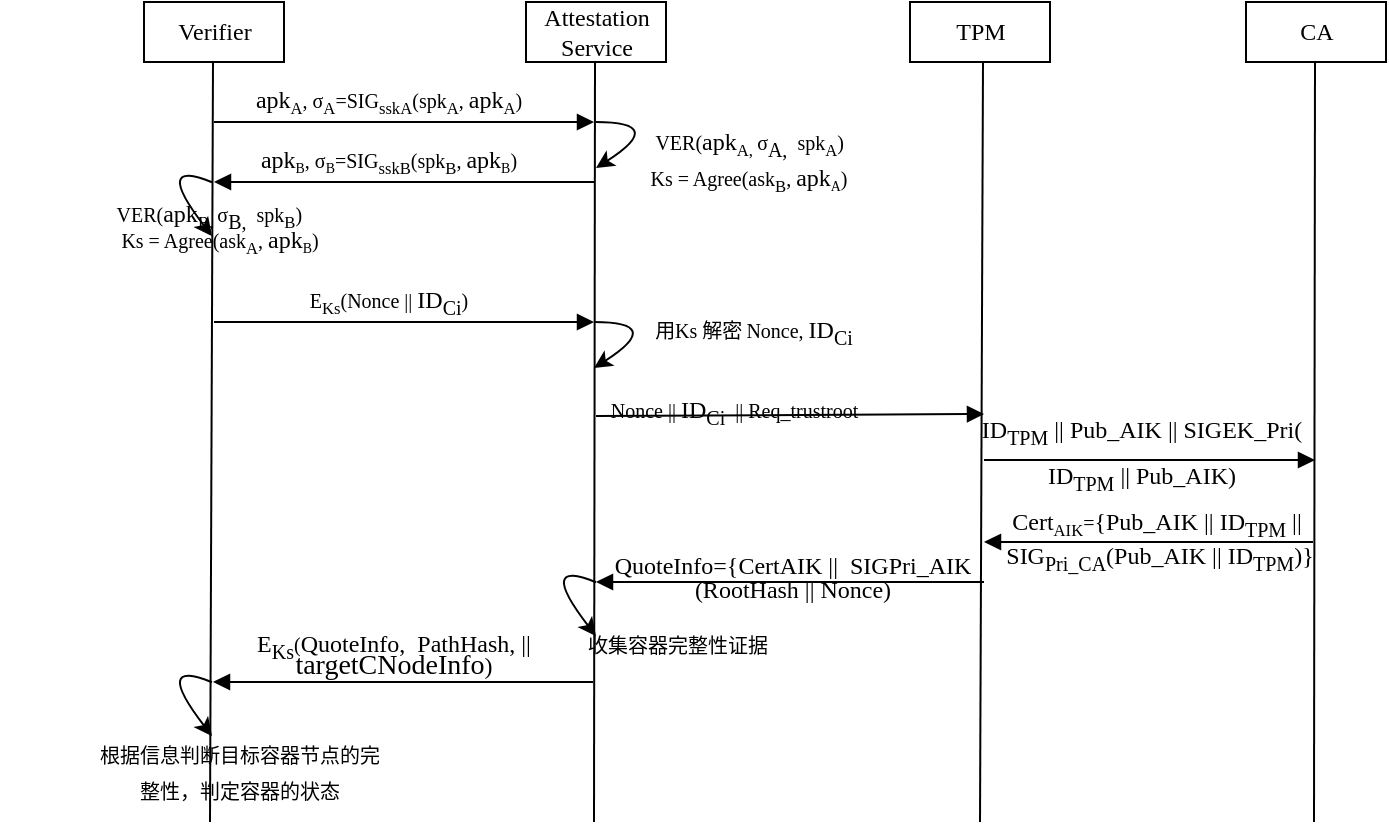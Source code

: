 <mxfile version="15.6.6" type="github">
  <diagram id="kgpKYQtTHZ0yAKxKKP6v" name="Page-1">
    <mxGraphModel dx="716" dy="339" grid="1" gridSize="10" guides="1" tooltips="1" connect="1" arrows="1" fold="1" page="1" pageScale="1" pageWidth="850" pageHeight="1100" math="0" shadow="0">
      <root>
        <mxCell id="0" />
        <mxCell id="1" parent="0" />
        <mxCell id="3nuBFxr9cyL0pnOWT2aG-8" value="" style="verticalAlign=bottom;endArrow=block;shadow=0;strokeWidth=1;strokeColor=default;labelBackgroundColor=default;fontColor=default;" parent="1" edge="1">
          <mxGeometry x="0.105" y="10" relative="1" as="geometry">
            <mxPoint x="125" y="140" as="sourcePoint" />
            <mxPoint x="315" y="140" as="targetPoint" />
            <mxPoint as="offset" />
          </mxGeometry>
        </mxCell>
        <mxCell id="3nuBFxr9cyL0pnOWT2aG-9" value="" style="verticalAlign=bottom;endArrow=block;shadow=0;strokeWidth=1;strokeColor=default;labelBackgroundColor=default;fontColor=default;" parent="1" edge="1">
          <mxGeometry relative="1" as="geometry">
            <mxPoint x="315" y="170" as="sourcePoint" />
            <mxPoint x="125" y="170" as="targetPoint" />
          </mxGeometry>
        </mxCell>
        <mxCell id="iT2Es9Pk35DtaAPZAGi2-2" value="" style="curved=1;endArrow=classic;html=1;rounded=0;fontColor=default;exitX=0.5;exitY=0.607;exitDx=0;exitDy=0;exitPerimeter=0;strokeColor=default;labelBackgroundColor=default;" parent="1" edge="1">
          <mxGeometry width="50" height="50" relative="1" as="geometry">
            <mxPoint x="124" y="170.1" as="sourcePoint" />
            <mxPoint x="124" y="197" as="targetPoint" />
            <Array as="points">
              <mxPoint x="94" y="158" />
            </Array>
          </mxGeometry>
        </mxCell>
        <mxCell id="cxg8VYLrWTQ5vml7Au2z-1" value="Verifier" style="html=1;fontFamily=Times New Roman;fontColor=default;fillColor=default;strokeColor=default;" vertex="1" parent="1">
          <mxGeometry x="90" y="80" width="70" height="30" as="geometry" />
        </mxCell>
        <mxCell id="cxg8VYLrWTQ5vml7Au2z-2" value="" style="endArrow=none;html=1;rounded=0;fontFamily=Times New Roman;fontColor=default;strokeColor=default;labelBackgroundColor=default;fillColor=default;" edge="1" parent="1">
          <mxGeometry width="50" height="50" relative="1" as="geometry">
            <mxPoint x="123" y="490" as="sourcePoint" />
            <mxPoint x="124.5" y="110" as="targetPoint" />
          </mxGeometry>
        </mxCell>
        <mxCell id="cxg8VYLrWTQ5vml7Au2z-3" value="Attestation&lt;br&gt;Service" style="html=1;fontFamily=Times New Roman;fontColor=default;fillColor=default;strokeColor=default;" vertex="1" parent="1">
          <mxGeometry x="281" y="80" width="70" height="30" as="geometry" />
        </mxCell>
        <mxCell id="cxg8VYLrWTQ5vml7Au2z-4" value="" style="endArrow=none;html=1;rounded=0;fontFamily=Times New Roman;fontColor=default;strokeColor=default;labelBackgroundColor=default;fillColor=default;" edge="1" parent="1">
          <mxGeometry width="50" height="50" relative="1" as="geometry">
            <mxPoint x="315" y="490" as="sourcePoint" />
            <mxPoint x="315.5" y="110" as="targetPoint" />
          </mxGeometry>
        </mxCell>
        <mxCell id="cxg8VYLrWTQ5vml7Au2z-5" value="TPM" style="html=1;fontFamily=Times New Roman;fontColor=default;fillColor=default;strokeColor=default;" vertex="1" parent="1">
          <mxGeometry x="473" y="80" width="70" height="30" as="geometry" />
        </mxCell>
        <mxCell id="cxg8VYLrWTQ5vml7Au2z-6" value="" style="endArrow=none;html=1;rounded=0;fontFamily=Times New Roman;fontColor=default;strokeColor=default;labelBackgroundColor=default;fillColor=default;" edge="1" parent="1">
          <mxGeometry width="50" height="50" relative="1" as="geometry">
            <mxPoint x="508" y="490" as="sourcePoint" />
            <mxPoint x="509.5" y="110" as="targetPoint" />
          </mxGeometry>
        </mxCell>
        <mxCell id="cxg8VYLrWTQ5vml7Au2z-7" value="CA" style="html=1;fontFamily=Times New Roman;fontColor=default;fillColor=default;strokeColor=default;" vertex="1" parent="1">
          <mxGeometry x="641" y="80" width="70" height="30" as="geometry" />
        </mxCell>
        <mxCell id="cxg8VYLrWTQ5vml7Au2z-8" value="" style="endArrow=none;html=1;rounded=0;fontFamily=Times New Roman;fontColor=default;strokeColor=default;labelBackgroundColor=default;fillColor=default;" edge="1" parent="1">
          <mxGeometry width="50" height="50" relative="1" as="geometry">
            <mxPoint x="675" y="490" as="sourcePoint" />
            <mxPoint x="675.5" y="110" as="targetPoint" />
          </mxGeometry>
        </mxCell>
        <mxCell id="cxg8VYLrWTQ5vml7Au2z-15" value="apk&lt;span style=&quot;font-size: 10px&quot;&gt;&lt;sub&gt;A&lt;/sub&gt;, σ&lt;sub&gt;A&lt;/sub&gt;=SIG&lt;sub&gt;sskA&lt;/sub&gt;(spk&lt;sub&gt;A&lt;/sub&gt;,&amp;nbsp;&lt;/span&gt;apk&lt;span style=&quot;font-size: 10px&quot;&gt;&lt;sub&gt;A&lt;/sub&gt;&lt;/span&gt;&lt;span style=&quot;font-size: 10px&quot;&gt;)&lt;/span&gt;&lt;sub&gt;&lt;span style=&quot;font-size: 8px&quot;&gt;&amp;nbsp;&amp;nbsp;&lt;/span&gt;&lt;/sub&gt;" style="rounded=0;whiteSpace=wrap;html=1;fontFamily=Times New Roman;fontColor=default;strokeColor=none;fillColor=none;" vertex="1" parent="1">
          <mxGeometry x="110" y="120" width="209" height="20" as="geometry" />
        </mxCell>
        <mxCell id="cxg8VYLrWTQ5vml7Au2z-16" value="apk&lt;span style=&quot;font-size: 8.333px&quot;&gt;&lt;sub&gt;B&lt;/sub&gt;&lt;/span&gt;&lt;span style=&quot;font-size: 10px&quot;&gt;, σ&lt;/span&gt;&lt;span style=&quot;font-size: 8.333px&quot;&gt;&lt;sub&gt;B&lt;/sub&gt;&lt;/span&gt;&lt;span style=&quot;font-size: 10px&quot;&gt;=SIG&lt;sub&gt;sskB&lt;/sub&gt;(spk&lt;sub&gt;B&lt;/sub&gt;&lt;/span&gt;&lt;span style=&quot;font-size: 10px&quot;&gt;,&amp;nbsp;&lt;/span&gt;apk&lt;span style=&quot;font-size: 8.333px&quot;&gt;&lt;sub&gt;B&lt;/sub&gt;&lt;/span&gt;&lt;span style=&quot;font-size: 10px&quot;&gt;)&lt;/span&gt;&lt;sub&gt;&lt;span style=&quot;font-size: 8px&quot;&gt;&amp;nbsp;&amp;nbsp;&lt;/span&gt;&lt;/sub&gt;" style="rounded=0;whiteSpace=wrap;html=1;fontFamily=Times New Roman;fontColor=default;strokeColor=none;fillColor=none;" vertex="1" parent="1">
          <mxGeometry x="110" y="150" width="209" height="20" as="geometry" />
        </mxCell>
        <mxCell id="cxg8VYLrWTQ5vml7Au2z-17" value="" style="curved=1;endArrow=classic;html=1;rounded=0;fontColor=default;strokeColor=default;labelBackgroundColor=default;entryX=0.957;entryY=1;entryDx=0;entryDy=0;entryPerimeter=0;" edge="1" parent="1">
          <mxGeometry width="50" height="50" relative="1" as="geometry">
            <mxPoint x="316" y="140" as="sourcePoint" />
            <mxPoint x="316.013" y="163" as="targetPoint" />
            <Array as="points">
              <mxPoint x="352" y="140" />
            </Array>
          </mxGeometry>
        </mxCell>
        <mxCell id="cxg8VYLrWTQ5vml7Au2z-19" value="&lt;span style=&quot;font-size: 10px&quot;&gt;VER(&lt;/span&gt;apk&lt;span style=&quot;font-size: 10px&quot;&gt;&lt;sub&gt;B,&amp;nbsp;&lt;/sub&gt;&lt;/span&gt;&lt;span style=&quot;font-size: 10px&quot;&gt;σ&lt;/span&gt;&lt;sub&gt;B,&amp;nbsp;&amp;nbsp;&lt;/sub&gt;&lt;span style=&quot;font-size: 10px&quot;&gt;spk&lt;sub&gt;B&lt;/sub&gt;&lt;/span&gt;&lt;span style=&quot;font-size: 10px&quot;&gt;)&lt;/span&gt;&lt;span style=&quot;font-size: 8px&quot;&gt;&lt;sub&gt;&amp;nbsp;&lt;/sub&gt;&lt;/span&gt;&lt;sub&gt;&lt;span style=&quot;font-size: 8px&quot;&gt;&lt;br&gt;&lt;/span&gt;&lt;/sub&gt;" style="rounded=0;whiteSpace=wrap;html=1;fontFamily=Times New Roman;fontColor=default;strokeColor=none;fillColor=none;" vertex="1" parent="1">
          <mxGeometry x="18.5" y="177" width="209" height="20" as="geometry" />
        </mxCell>
        <mxCell id="cxg8VYLrWTQ5vml7Au2z-20" value="&lt;span style=&quot;font-size: 10px&quot;&gt;Ks = Agree(ask&lt;sub&gt;A&lt;/sub&gt;&lt;/span&gt;&lt;span style=&quot;font-size: 10px&quot;&gt;,&amp;nbsp;&lt;/span&gt;apk&lt;span style=&quot;font-size: 8.333px&quot;&gt;&lt;sub&gt;B&lt;/sub&gt;&lt;/span&gt;&lt;span style=&quot;font-size: 10px&quot;&gt;)&lt;/span&gt;&lt;sub&gt;&lt;span style=&quot;font-size: 8px&quot;&gt;&amp;nbsp;&amp;nbsp;&lt;/span&gt;&lt;/sub&gt;" style="rounded=0;whiteSpace=wrap;html=1;fontFamily=Times New Roman;fontColor=default;strokeColor=none;fillColor=none;" vertex="1" parent="1">
          <mxGeometry x="40" y="190" width="180" height="20" as="geometry" />
        </mxCell>
        <mxCell id="cxg8VYLrWTQ5vml7Au2z-21" value="&lt;span style=&quot;font-size: 10px&quot;&gt;VER(&lt;/span&gt;apk&lt;span style=&quot;font-size: 10px&quot;&gt;&lt;sub&gt;A,&amp;nbsp;&lt;/sub&gt;&lt;/span&gt;&lt;span style=&quot;font-size: 10px&quot;&gt;σ&lt;/span&gt;&lt;sub&gt;A,&amp;nbsp;&amp;nbsp;&lt;/sub&gt;&lt;span style=&quot;font-size: 10px&quot;&gt;spk&lt;sub&gt;A&lt;/sub&gt;&lt;/span&gt;&lt;span style=&quot;font-size: 10px&quot;&gt;)&lt;/span&gt;&lt;span style=&quot;font-size: 8px&quot;&gt;&lt;sub&gt;&amp;nbsp;&amp;nbsp;&lt;br&gt;&lt;/sub&gt;&lt;/span&gt;&lt;span style=&quot;font-size: 10px&quot;&gt;Ks = Agree(ask&lt;sub&gt;B&lt;/sub&gt;&lt;/span&gt;&lt;span style=&quot;font-size: 10px&quot;&gt;,&amp;nbsp;&lt;/span&gt;apk&lt;span style=&quot;font-size: 8.333px&quot;&gt;&lt;sub&gt;A&lt;/sub&gt;&lt;/span&gt;&lt;span style=&quot;font-size: 10px&quot;&gt;)&lt;/span&gt;&lt;sub&gt;&lt;span style=&quot;font-size: 8px&quot;&gt;&amp;nbsp;&amp;nbsp;&lt;/span&gt;&lt;/sub&gt;&lt;sub&gt;&lt;span style=&quot;font-size: 8px&quot;&gt;&lt;br&gt;&lt;/span&gt;&lt;/sub&gt;" style="rounded=0;whiteSpace=wrap;html=1;fontFamily=Times New Roman;fontColor=default;strokeColor=none;fillColor=none;" vertex="1" parent="1">
          <mxGeometry x="290" y="150" width="209" height="20" as="geometry" />
        </mxCell>
        <mxCell id="cxg8VYLrWTQ5vml7Au2z-25" value="" style="verticalAlign=bottom;endArrow=block;shadow=0;strokeWidth=1;strokeColor=default;labelBackgroundColor=default;fontColor=default;" edge="1" parent="1">
          <mxGeometry x="0.105" y="10" relative="1" as="geometry">
            <mxPoint x="125" y="240" as="sourcePoint" />
            <mxPoint x="315" y="240" as="targetPoint" />
            <mxPoint as="offset" />
          </mxGeometry>
        </mxCell>
        <mxCell id="cxg8VYLrWTQ5vml7Au2z-33" value="&lt;span style=&quot;font-size: 10px&quot;&gt;E&lt;sub&gt;Ks&lt;/sub&gt;(Nonce ||&lt;/span&gt;&lt;span style=&quot;font-size: 10px&quot;&gt;&amp;nbsp;&lt;/span&gt;ID&lt;sub&gt;Ci&lt;/sub&gt;&lt;span style=&quot;font-size: 10px&quot;&gt;)&lt;/span&gt;&lt;sub&gt;&lt;span style=&quot;font-size: 8px&quot;&gt;&amp;nbsp;&amp;nbsp;&lt;/span&gt;&lt;/sub&gt;" style="rounded=0;whiteSpace=wrap;html=1;fontFamily=Times New Roman;fontColor=default;strokeColor=none;fillColor=none;" vertex="1" parent="1">
          <mxGeometry x="110" y="220" width="209" height="20" as="geometry" />
        </mxCell>
        <mxCell id="cxg8VYLrWTQ5vml7Au2z-34" value="" style="verticalAlign=bottom;endArrow=block;shadow=0;strokeWidth=1;strokeColor=default;labelBackgroundColor=default;fontColor=default;" edge="1" parent="1">
          <mxGeometry x="0.105" y="10" relative="1" as="geometry">
            <mxPoint x="316" y="287" as="sourcePoint" />
            <mxPoint x="510" y="286" as="targetPoint" />
            <mxPoint as="offset" />
          </mxGeometry>
        </mxCell>
        <mxCell id="cxg8VYLrWTQ5vml7Au2z-35" value="" style="curved=1;endArrow=classic;html=1;rounded=0;fontColor=default;strokeColor=default;labelBackgroundColor=default;entryX=0.957;entryY=1;entryDx=0;entryDy=0;entryPerimeter=0;" edge="1" parent="1">
          <mxGeometry width="50" height="50" relative="1" as="geometry">
            <mxPoint x="315" y="240" as="sourcePoint" />
            <mxPoint x="315.013" y="263" as="targetPoint" />
            <Array as="points">
              <mxPoint x="351" y="240" />
            </Array>
          </mxGeometry>
        </mxCell>
        <mxCell id="cxg8VYLrWTQ5vml7Au2z-40" value="&lt;span style=&quot;font-size: 10px&quot;&gt;用Ks 解密&lt;/span&gt;&lt;sub&gt;&lt;span style=&quot;font-size: 8px&quot;&gt;&amp;nbsp;&lt;/span&gt;&lt;/sub&gt;&lt;span style=&quot;font-size: 10px&quot;&gt;Nonce&lt;/span&gt;&lt;span style=&quot;font-size: 10px&quot;&gt;,&amp;nbsp;&lt;/span&gt;ID&lt;sub&gt;Ci&lt;/sub&gt;&lt;sub&gt;&lt;span style=&quot;font-size: 8px&quot;&gt;&lt;br&gt;&lt;/span&gt;&lt;/sub&gt;" style="rounded=0;whiteSpace=wrap;html=1;fontFamily=Times New Roman;fontColor=default;strokeColor=none;fillColor=none;" vertex="1" parent="1">
          <mxGeometry x="304.5" y="240" width="180" height="10" as="geometry" />
        </mxCell>
        <mxCell id="cxg8VYLrWTQ5vml7Au2z-41" value="&lt;span style=&quot;font-size: 10px&quot;&gt;Nonce ||&lt;/span&gt;&lt;span style=&quot;font-size: 10px&quot;&gt;&amp;nbsp;&lt;/span&gt;ID&lt;sub&gt;Ci&amp;nbsp;&lt;/sub&gt;&lt;span style=&quot;font-size: 10px&quot;&gt;&amp;nbsp;|| Req_trustroot&lt;/span&gt;&lt;span style=&quot;font-size: 10px&quot;&gt;&amp;nbsp;&lt;/span&gt;&lt;sub&gt;&lt;span style=&quot;font-size: 8px&quot;&gt;&lt;br&gt;&lt;/span&gt;&lt;/sub&gt;" style="rounded=0;whiteSpace=wrap;html=1;fontFamily=Times New Roman;fontColor=default;strokeColor=none;fillColor=none;" vertex="1" parent="1">
          <mxGeometry x="319" y="280" width="134.5" height="10" as="geometry" />
        </mxCell>
        <mxCell id="cxg8VYLrWTQ5vml7Au2z-42" value="" style="verticalAlign=bottom;endArrow=block;shadow=0;strokeWidth=1;strokeColor=default;labelBackgroundColor=default;fontColor=default;" edge="1" parent="1">
          <mxGeometry x="0.105" y="10" relative="1" as="geometry">
            <mxPoint x="510" y="309" as="sourcePoint" />
            <mxPoint x="675.5" y="309" as="targetPoint" />
            <mxPoint as="offset" />
          </mxGeometry>
        </mxCell>
        <mxCell id="cxg8VYLrWTQ5vml7Au2z-44" value="&lt;p class=&quot;MsoNormal&quot; style=&quot;line-height: 0&quot;&gt;ID&lt;sub&gt;TPM&lt;/sub&gt; || Pub_AIK || SIGEK_Pri(&lt;/p&gt;ID&lt;sub&gt;TPM&lt;/sub&gt;&amp;nbsp;|| Pub_AIK&lt;span&gt;)&lt;/span&gt;" style="rounded=0;whiteSpace=wrap;html=1;fontFamily=Times New Roman;fontColor=default;strokeColor=none;fillColor=none;" vertex="1" parent="1">
          <mxGeometry x="499" y="274" width="180" height="60" as="geometry" />
        </mxCell>
        <mxCell id="cxg8VYLrWTQ5vml7Au2z-48" value="" style="verticalAlign=bottom;endArrow=block;shadow=0;strokeWidth=1;strokeColor=default;labelBackgroundColor=default;fontColor=default;" edge="1" parent="1">
          <mxGeometry relative="1" as="geometry">
            <mxPoint x="674.5" y="350" as="sourcePoint" />
            <mxPoint x="510" y="350" as="targetPoint" />
          </mxGeometry>
        </mxCell>
        <mxCell id="cxg8VYLrWTQ5vml7Au2z-49" value="&lt;p class=&quot;MsoNormal&quot; style=&quot;line-height: 0&quot;&gt;Cert&lt;span style=&quot;font-size: 10px&quot;&gt;&lt;sub&gt;AIK&lt;/sub&gt;=&lt;/span&gt;&lt;font style=&quot;font-size: 12px&quot;&gt;{Pub_AIK || ID&lt;sub&gt;TPM&lt;/sub&gt; ||&amp;nbsp;&lt;/font&gt;&lt;/p&gt;&lt;p class=&quot;MsoNormal&quot; style=&quot;line-height: 0&quot;&gt;&lt;font style=&quot;font-size: 12px&quot;&gt;SIG&lt;sub&gt;Pri_CA&lt;/sub&gt;(Pub_AIK || ID&lt;sub&gt;TPM&lt;/sub&gt;)}&lt;/font&gt;&lt;/p&gt;" style="rounded=0;whiteSpace=wrap;html=1;fontFamily=Times New Roman;fontColor=default;strokeColor=none;fillColor=none;" vertex="1" parent="1">
          <mxGeometry x="510" y="335" width="176" height="30" as="geometry" />
        </mxCell>
        <mxCell id="cxg8VYLrWTQ5vml7Au2z-50" value="" style="verticalAlign=bottom;endArrow=block;shadow=0;strokeWidth=1;strokeColor=default;labelBackgroundColor=default;fontColor=default;" edge="1" parent="1">
          <mxGeometry relative="1" as="geometry">
            <mxPoint x="510" y="370" as="sourcePoint" />
            <mxPoint x="316" y="370" as="targetPoint" />
          </mxGeometry>
        </mxCell>
        <mxCell id="cxg8VYLrWTQ5vml7Au2z-51" value="&lt;p class=&quot;MsoNormal&quot; style=&quot;line-height: 0&quot;&gt;QuoteInfo={CertAIK ||&amp;nbsp; SIGPri_AIK&lt;/p&gt;&lt;p class=&quot;MsoNormal&quot; style=&quot;line-height: 0&quot;&gt;(RootHash || Nonce)&lt;/p&gt;" style="rounded=0;whiteSpace=wrap;html=1;fontFamily=Times New Roman;fontColor=default;strokeColor=none;fillColor=none;" vertex="1" parent="1">
          <mxGeometry x="304.5" y="334" width="219" height="65" as="geometry" />
        </mxCell>
        <mxCell id="cxg8VYLrWTQ5vml7Au2z-54" value="" style="verticalAlign=bottom;endArrow=block;shadow=0;strokeWidth=1;strokeColor=default;labelBackgroundColor=default;fontColor=default;" edge="1" parent="1">
          <mxGeometry relative="1" as="geometry">
            <mxPoint x="314.5" y="420" as="sourcePoint" />
            <mxPoint x="124.5" y="420" as="targetPoint" />
          </mxGeometry>
        </mxCell>
        <mxCell id="cxg8VYLrWTQ5vml7Au2z-55" value="&lt;sub&gt;&lt;font face=&quot;Garamond&quot;&gt;收集容器完整性证据&lt;/font&gt;&lt;br&gt;&lt;/sub&gt;" style="rounded=0;whiteSpace=wrap;html=1;fontFamily=Times New Roman;fontColor=default;strokeColor=none;fillColor=none;" vertex="1" parent="1">
          <mxGeometry x="267" y="394" width="180" height="10" as="geometry" />
        </mxCell>
        <mxCell id="cxg8VYLrWTQ5vml7Au2z-56" value="&lt;p style=&quot;line-height: 0.6&quot;&gt;E&lt;sub&gt;Ks&lt;/sub&gt;&lt;span style=&quot;font-size: 10px&quot;&gt;(&lt;/span&gt;QuoteInfo,&amp;nbsp; PathHash, ||&lt;br&gt;&lt;span style=&quot;font-size: 10.5pt&quot;&gt;targetCNodeInfo&lt;/span&gt;)&lt;sub&gt;&lt;br&gt;&lt;/sub&gt;&lt;/p&gt;" style="rounded=0;whiteSpace=wrap;html=1;fontFamily=Times New Roman;fontColor=default;strokeColor=none;fillColor=none;" vertex="1" parent="1">
          <mxGeometry x="125" y="403" width="180" height="10" as="geometry" />
        </mxCell>
        <mxCell id="cxg8VYLrWTQ5vml7Au2z-60" value="" style="curved=1;endArrow=classic;html=1;rounded=0;fontColor=default;exitX=0.5;exitY=0.607;exitDx=0;exitDy=0;exitPerimeter=0;strokeColor=default;labelBackgroundColor=default;" edge="1" parent="1">
          <mxGeometry width="50" height="50" relative="1" as="geometry">
            <mxPoint x="124" y="420.1" as="sourcePoint" />
            <mxPoint x="124" y="447.0" as="targetPoint" />
            <Array as="points">
              <mxPoint x="94" y="408" />
            </Array>
          </mxGeometry>
        </mxCell>
        <mxCell id="cxg8VYLrWTQ5vml7Au2z-61" value="&lt;sub&gt;&lt;font style=&quot;font-size: 10px&quot;&gt;&lt;font face=&quot;Garamond&quot;&gt;根据信息判断目标容器节点的完&lt;br&gt;整性，&lt;/font&gt;判定容器的状态&lt;/font&gt;&lt;br&gt;&lt;/sub&gt;" style="rounded=0;whiteSpace=wrap;html=1;fontFamily=Times New Roman;fontColor=default;strokeColor=none;fillColor=none;" vertex="1" parent="1">
          <mxGeometry x="47.5" y="458" width="180" height="10" as="geometry" />
        </mxCell>
        <mxCell id="cxg8VYLrWTQ5vml7Au2z-64" value="" style="curved=1;endArrow=classic;html=1;rounded=0;fontColor=default;exitX=0.5;exitY=0.607;exitDx=0;exitDy=0;exitPerimeter=0;strokeColor=default;labelBackgroundColor=default;" edge="1" parent="1">
          <mxGeometry width="50" height="50" relative="1" as="geometry">
            <mxPoint x="316" y="370.1" as="sourcePoint" />
            <mxPoint x="316" y="397.0" as="targetPoint" />
            <Array as="points">
              <mxPoint x="286" y="358" />
            </Array>
          </mxGeometry>
        </mxCell>
      </root>
    </mxGraphModel>
  </diagram>
</mxfile>
